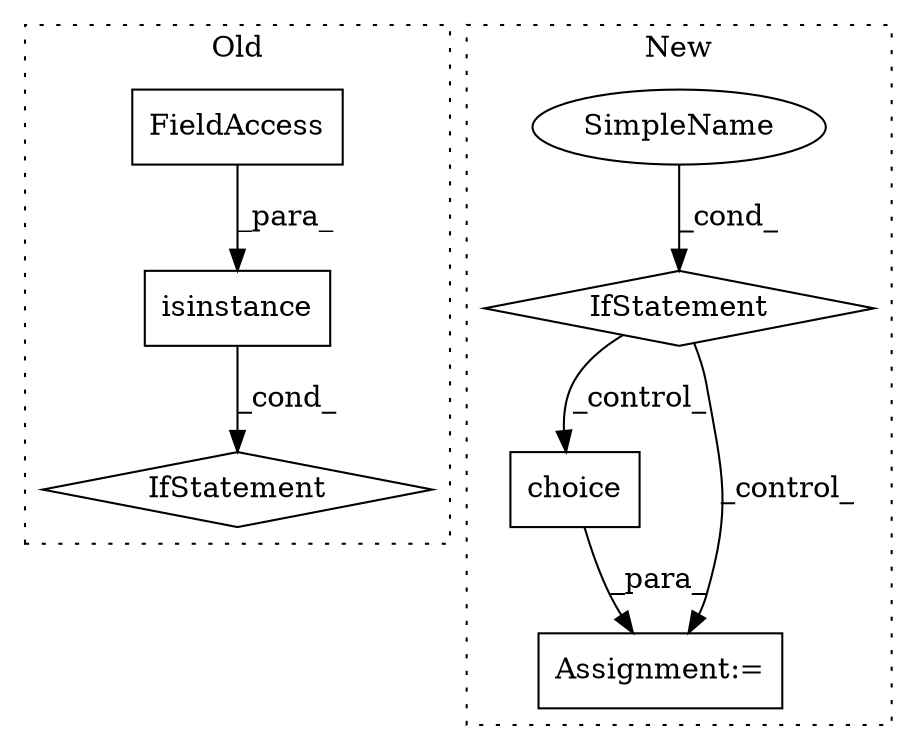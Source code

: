 digraph G {
subgraph cluster0 {
1 [label="isinstance" a="32" s="1368,1394" l="11,1" shape="box"];
3 [label="IfStatement" a="25" s="1364,1425" l="4,2" shape="diamond"];
6 [label="FieldAccess" a="22" s="1389" l="5" shape="box"];
label = "Old";
style="dotted";
}
subgraph cluster1 {
2 [label="choice" a="32" s="2189,2249" l="14,1" shape="box"];
4 [label="IfStatement" a="25" s="1621,1675" l="4,2" shape="diamond"];
5 [label="Assignment:=" a="7" s="2173" l="1" shape="box"];
7 [label="SimpleName" a="42" s="" l="" shape="ellipse"];
label = "New";
style="dotted";
}
1 -> 3 [label="_cond_"];
2 -> 5 [label="_para_"];
4 -> 5 [label="_control_"];
4 -> 2 [label="_control_"];
6 -> 1 [label="_para_"];
7 -> 4 [label="_cond_"];
}